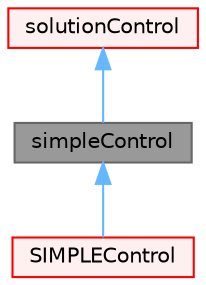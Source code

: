 digraph "simpleControl"
{
 // LATEX_PDF_SIZE
  bgcolor="transparent";
  edge [fontname=Helvetica,fontsize=10,labelfontname=Helvetica,labelfontsize=10];
  node [fontname=Helvetica,fontsize=10,shape=box,height=0.2,width=0.4];
  Node1 [id="Node000001",label="simpleControl",height=0.2,width=0.4,color="gray40", fillcolor="grey60", style="filled", fontcolor="black",tooltip="SIMPLE control class to supply convergence information/checks for the SIMPLE loop."];
  Node2 -> Node1 [id="edge1_Node000001_Node000002",dir="back",color="steelblue1",style="solid",tooltip=" "];
  Node2 [id="Node000002",label="solutionControl",height=0.2,width=0.4,color="red", fillcolor="#FFF0F0", style="filled",URL="$classFoam_1_1solutionControl.html",tooltip="Base class for solution control classes."];
  Node1 -> Node6 [id="edge2_Node000001_Node000006",dir="back",color="steelblue1",style="solid",tooltip=" "];
  Node6 [id="Node000006",label="SIMPLEControl",height=0.2,width=0.4,color="red", fillcolor="#FFF0F0", style="filled",URL="$classFoam_1_1SIMPLEControl.html",tooltip="SIMPLE control class to supply convergence information/checks for the SIMPLE loop."];
}
